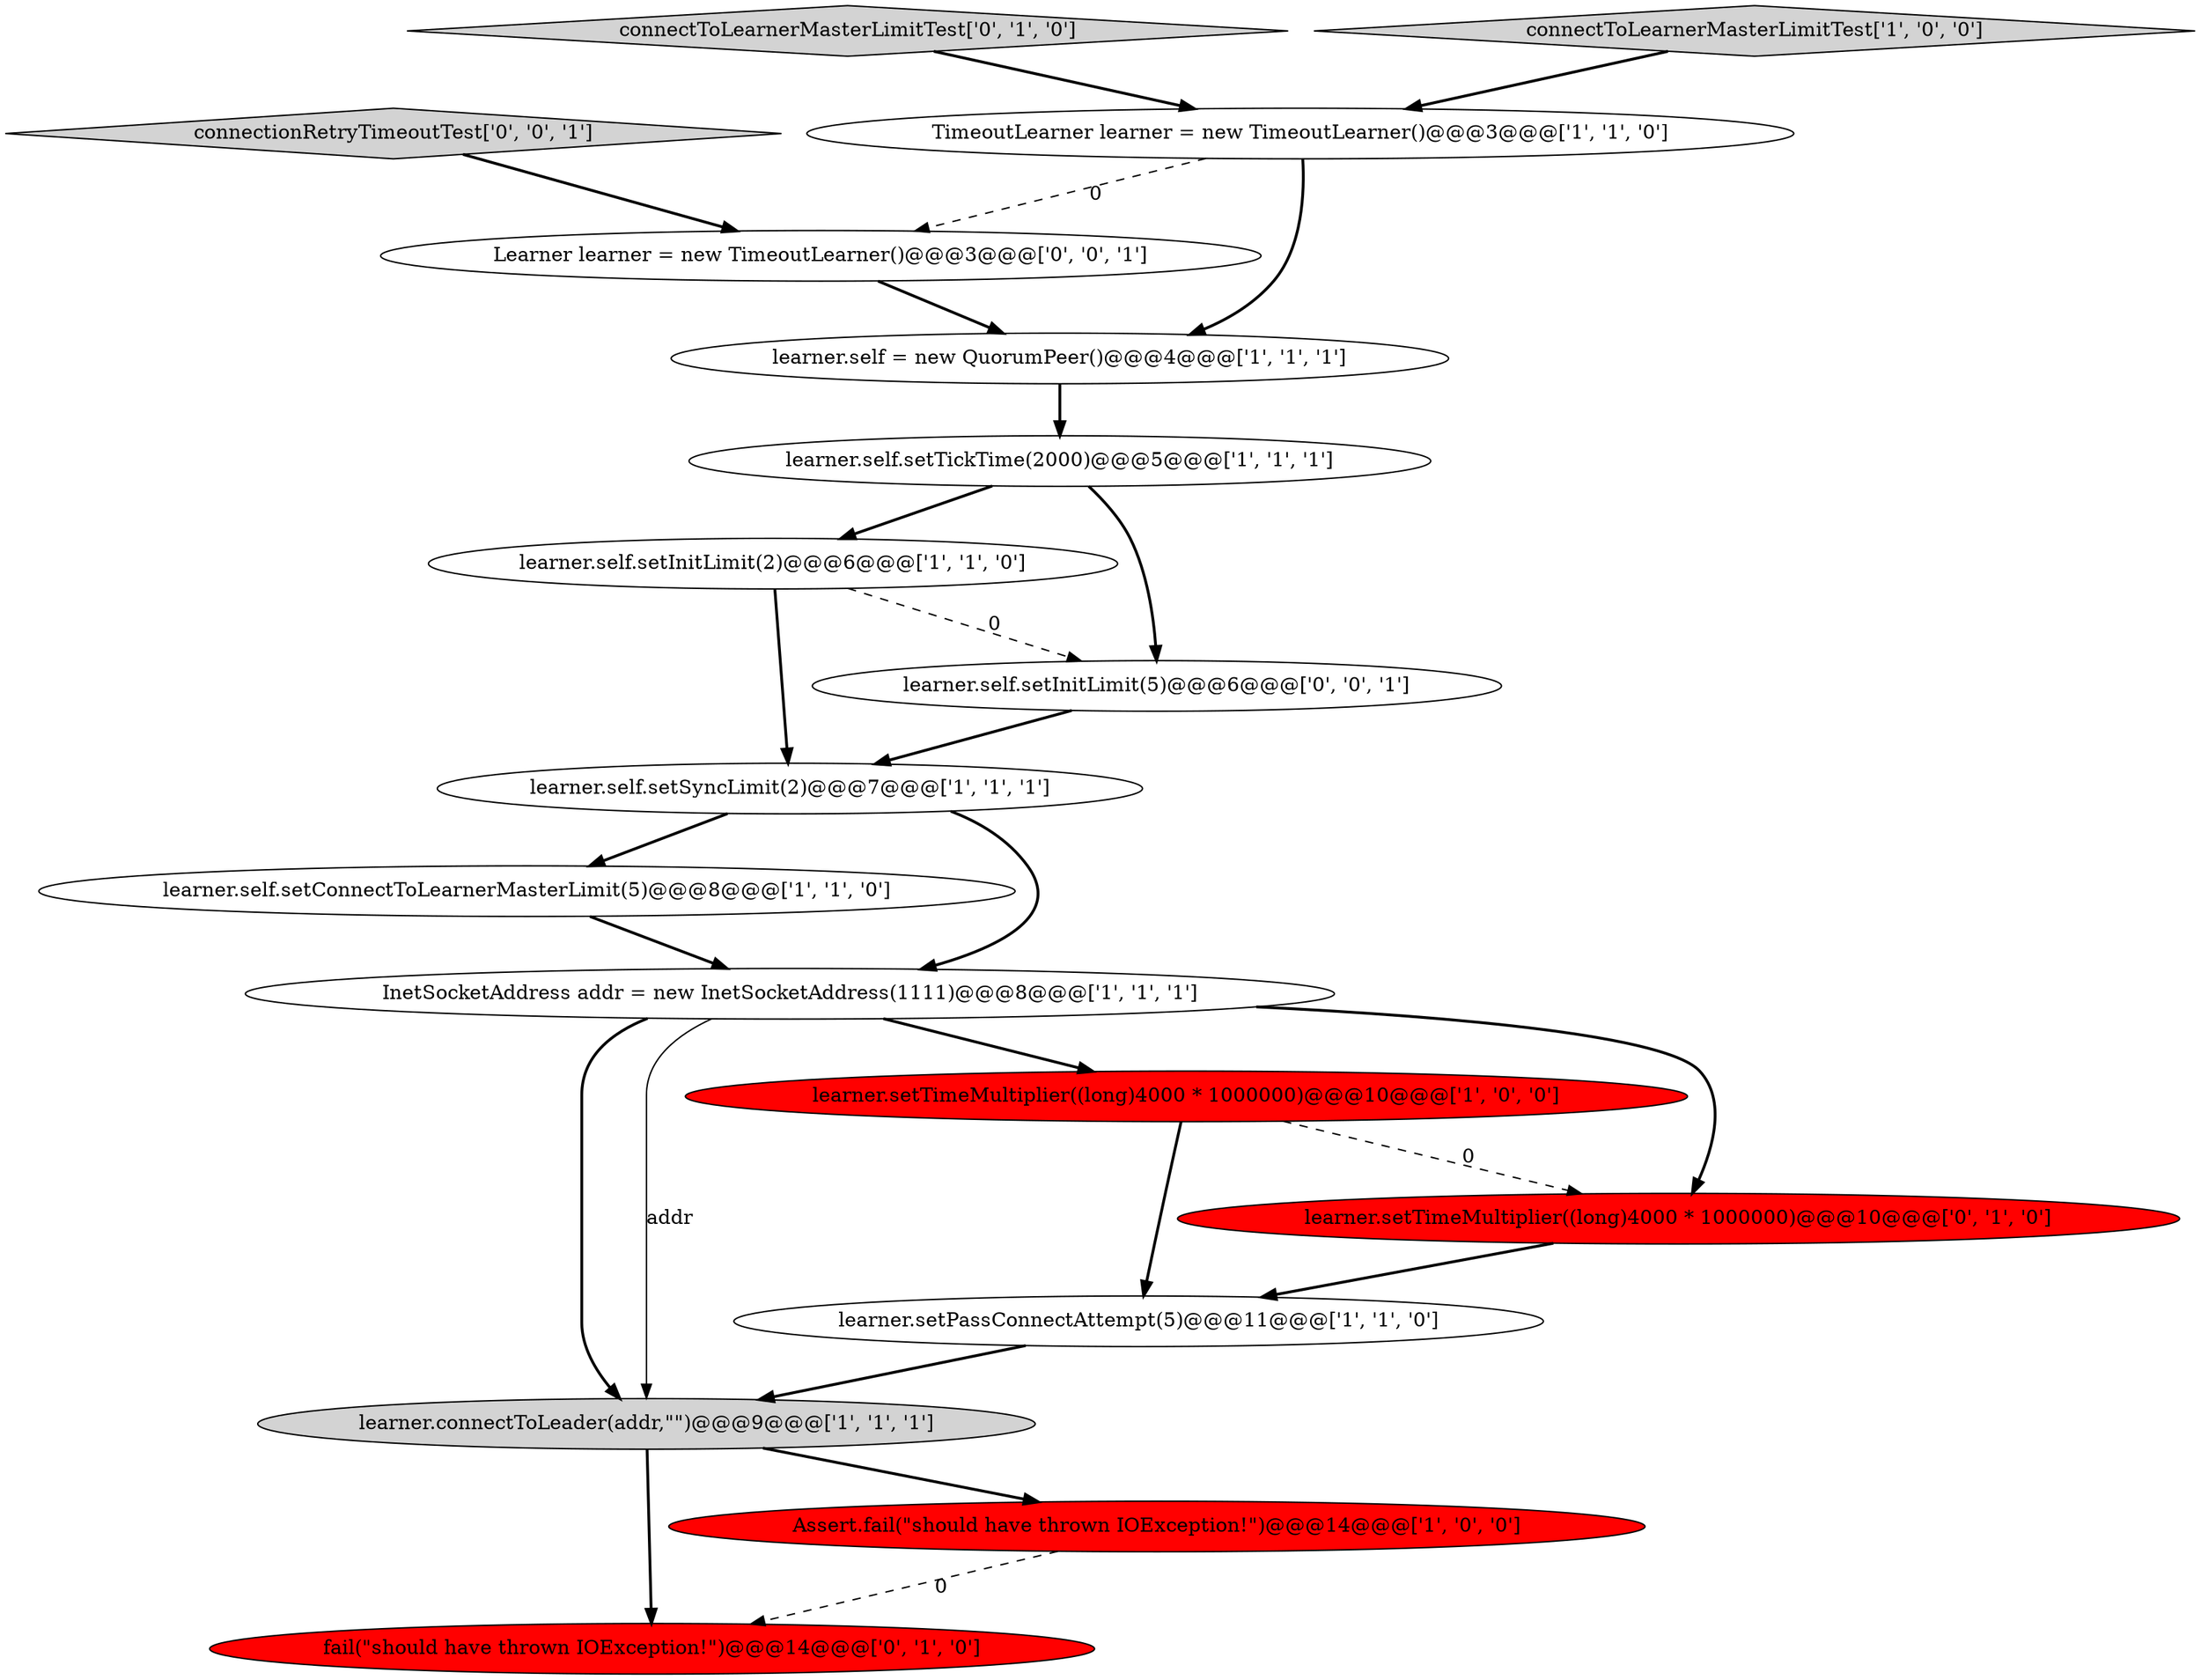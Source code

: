 digraph {
11 [style = filled, label = "learner.self.setTickTime(2000)@@@5@@@['1', '1', '1']", fillcolor = white, shape = ellipse image = "AAA0AAABBB1BBB"];
17 [style = filled, label = "connectionRetryTimeoutTest['0', '0', '1']", fillcolor = lightgray, shape = diamond image = "AAA0AAABBB3BBB"];
2 [style = filled, label = "learner.connectToLeader(addr,\"\")@@@9@@@['1', '1', '1']", fillcolor = lightgray, shape = ellipse image = "AAA0AAABBB1BBB"];
7 [style = filled, label = "learner.setPassConnectAttempt(5)@@@11@@@['1', '1', '0']", fillcolor = white, shape = ellipse image = "AAA0AAABBB1BBB"];
4 [style = filled, label = "learner.setTimeMultiplier((long)4000 * 1000000)@@@10@@@['1', '0', '0']", fillcolor = red, shape = ellipse image = "AAA1AAABBB1BBB"];
12 [style = filled, label = "connectToLearnerMasterLimitTest['0', '1', '0']", fillcolor = lightgray, shape = diamond image = "AAA0AAABBB2BBB"];
14 [style = filled, label = "learner.setTimeMultiplier((long)4000 * 1000000)@@@10@@@['0', '1', '0']", fillcolor = red, shape = ellipse image = "AAA1AAABBB2BBB"];
16 [style = filled, label = "Learner learner = new TimeoutLearner()@@@3@@@['0', '0', '1']", fillcolor = white, shape = ellipse image = "AAA0AAABBB3BBB"];
13 [style = filled, label = "fail(\"should have thrown IOException!\")@@@14@@@['0', '1', '0']", fillcolor = red, shape = ellipse image = "AAA1AAABBB2BBB"];
5 [style = filled, label = "connectToLearnerMasterLimitTest['1', '0', '0']", fillcolor = lightgray, shape = diamond image = "AAA0AAABBB1BBB"];
6 [style = filled, label = "learner.self.setConnectToLearnerMasterLimit(5)@@@8@@@['1', '1', '0']", fillcolor = white, shape = ellipse image = "AAA0AAABBB1BBB"];
3 [style = filled, label = "TimeoutLearner learner = new TimeoutLearner()@@@3@@@['1', '1', '0']", fillcolor = white, shape = ellipse image = "AAA0AAABBB1BBB"];
0 [style = filled, label = "learner.self.setInitLimit(2)@@@6@@@['1', '1', '0']", fillcolor = white, shape = ellipse image = "AAA0AAABBB1BBB"];
1 [style = filled, label = "learner.self.setSyncLimit(2)@@@7@@@['1', '1', '1']", fillcolor = white, shape = ellipse image = "AAA0AAABBB1BBB"];
15 [style = filled, label = "learner.self.setInitLimit(5)@@@6@@@['0', '0', '1']", fillcolor = white, shape = ellipse image = "AAA0AAABBB3BBB"];
8 [style = filled, label = "learner.self = new QuorumPeer()@@@4@@@['1', '1', '1']", fillcolor = white, shape = ellipse image = "AAA0AAABBB1BBB"];
10 [style = filled, label = "InetSocketAddress addr = new InetSocketAddress(1111)@@@8@@@['1', '1', '1']", fillcolor = white, shape = ellipse image = "AAA0AAABBB1BBB"];
9 [style = filled, label = "Assert.fail(\"should have thrown IOException!\")@@@14@@@['1', '0', '0']", fillcolor = red, shape = ellipse image = "AAA1AAABBB1BBB"];
5->3 [style = bold, label=""];
16->8 [style = bold, label=""];
10->14 [style = bold, label=""];
3->16 [style = dashed, label="0"];
0->15 [style = dashed, label="0"];
2->9 [style = bold, label=""];
4->7 [style = bold, label=""];
11->15 [style = bold, label=""];
14->7 [style = bold, label=""];
2->13 [style = bold, label=""];
11->0 [style = bold, label=""];
1->6 [style = bold, label=""];
7->2 [style = bold, label=""];
0->1 [style = bold, label=""];
3->8 [style = bold, label=""];
6->10 [style = bold, label=""];
9->13 [style = dashed, label="0"];
10->4 [style = bold, label=""];
10->2 [style = bold, label=""];
4->14 [style = dashed, label="0"];
12->3 [style = bold, label=""];
10->2 [style = solid, label="addr"];
1->10 [style = bold, label=""];
8->11 [style = bold, label=""];
17->16 [style = bold, label=""];
15->1 [style = bold, label=""];
}
